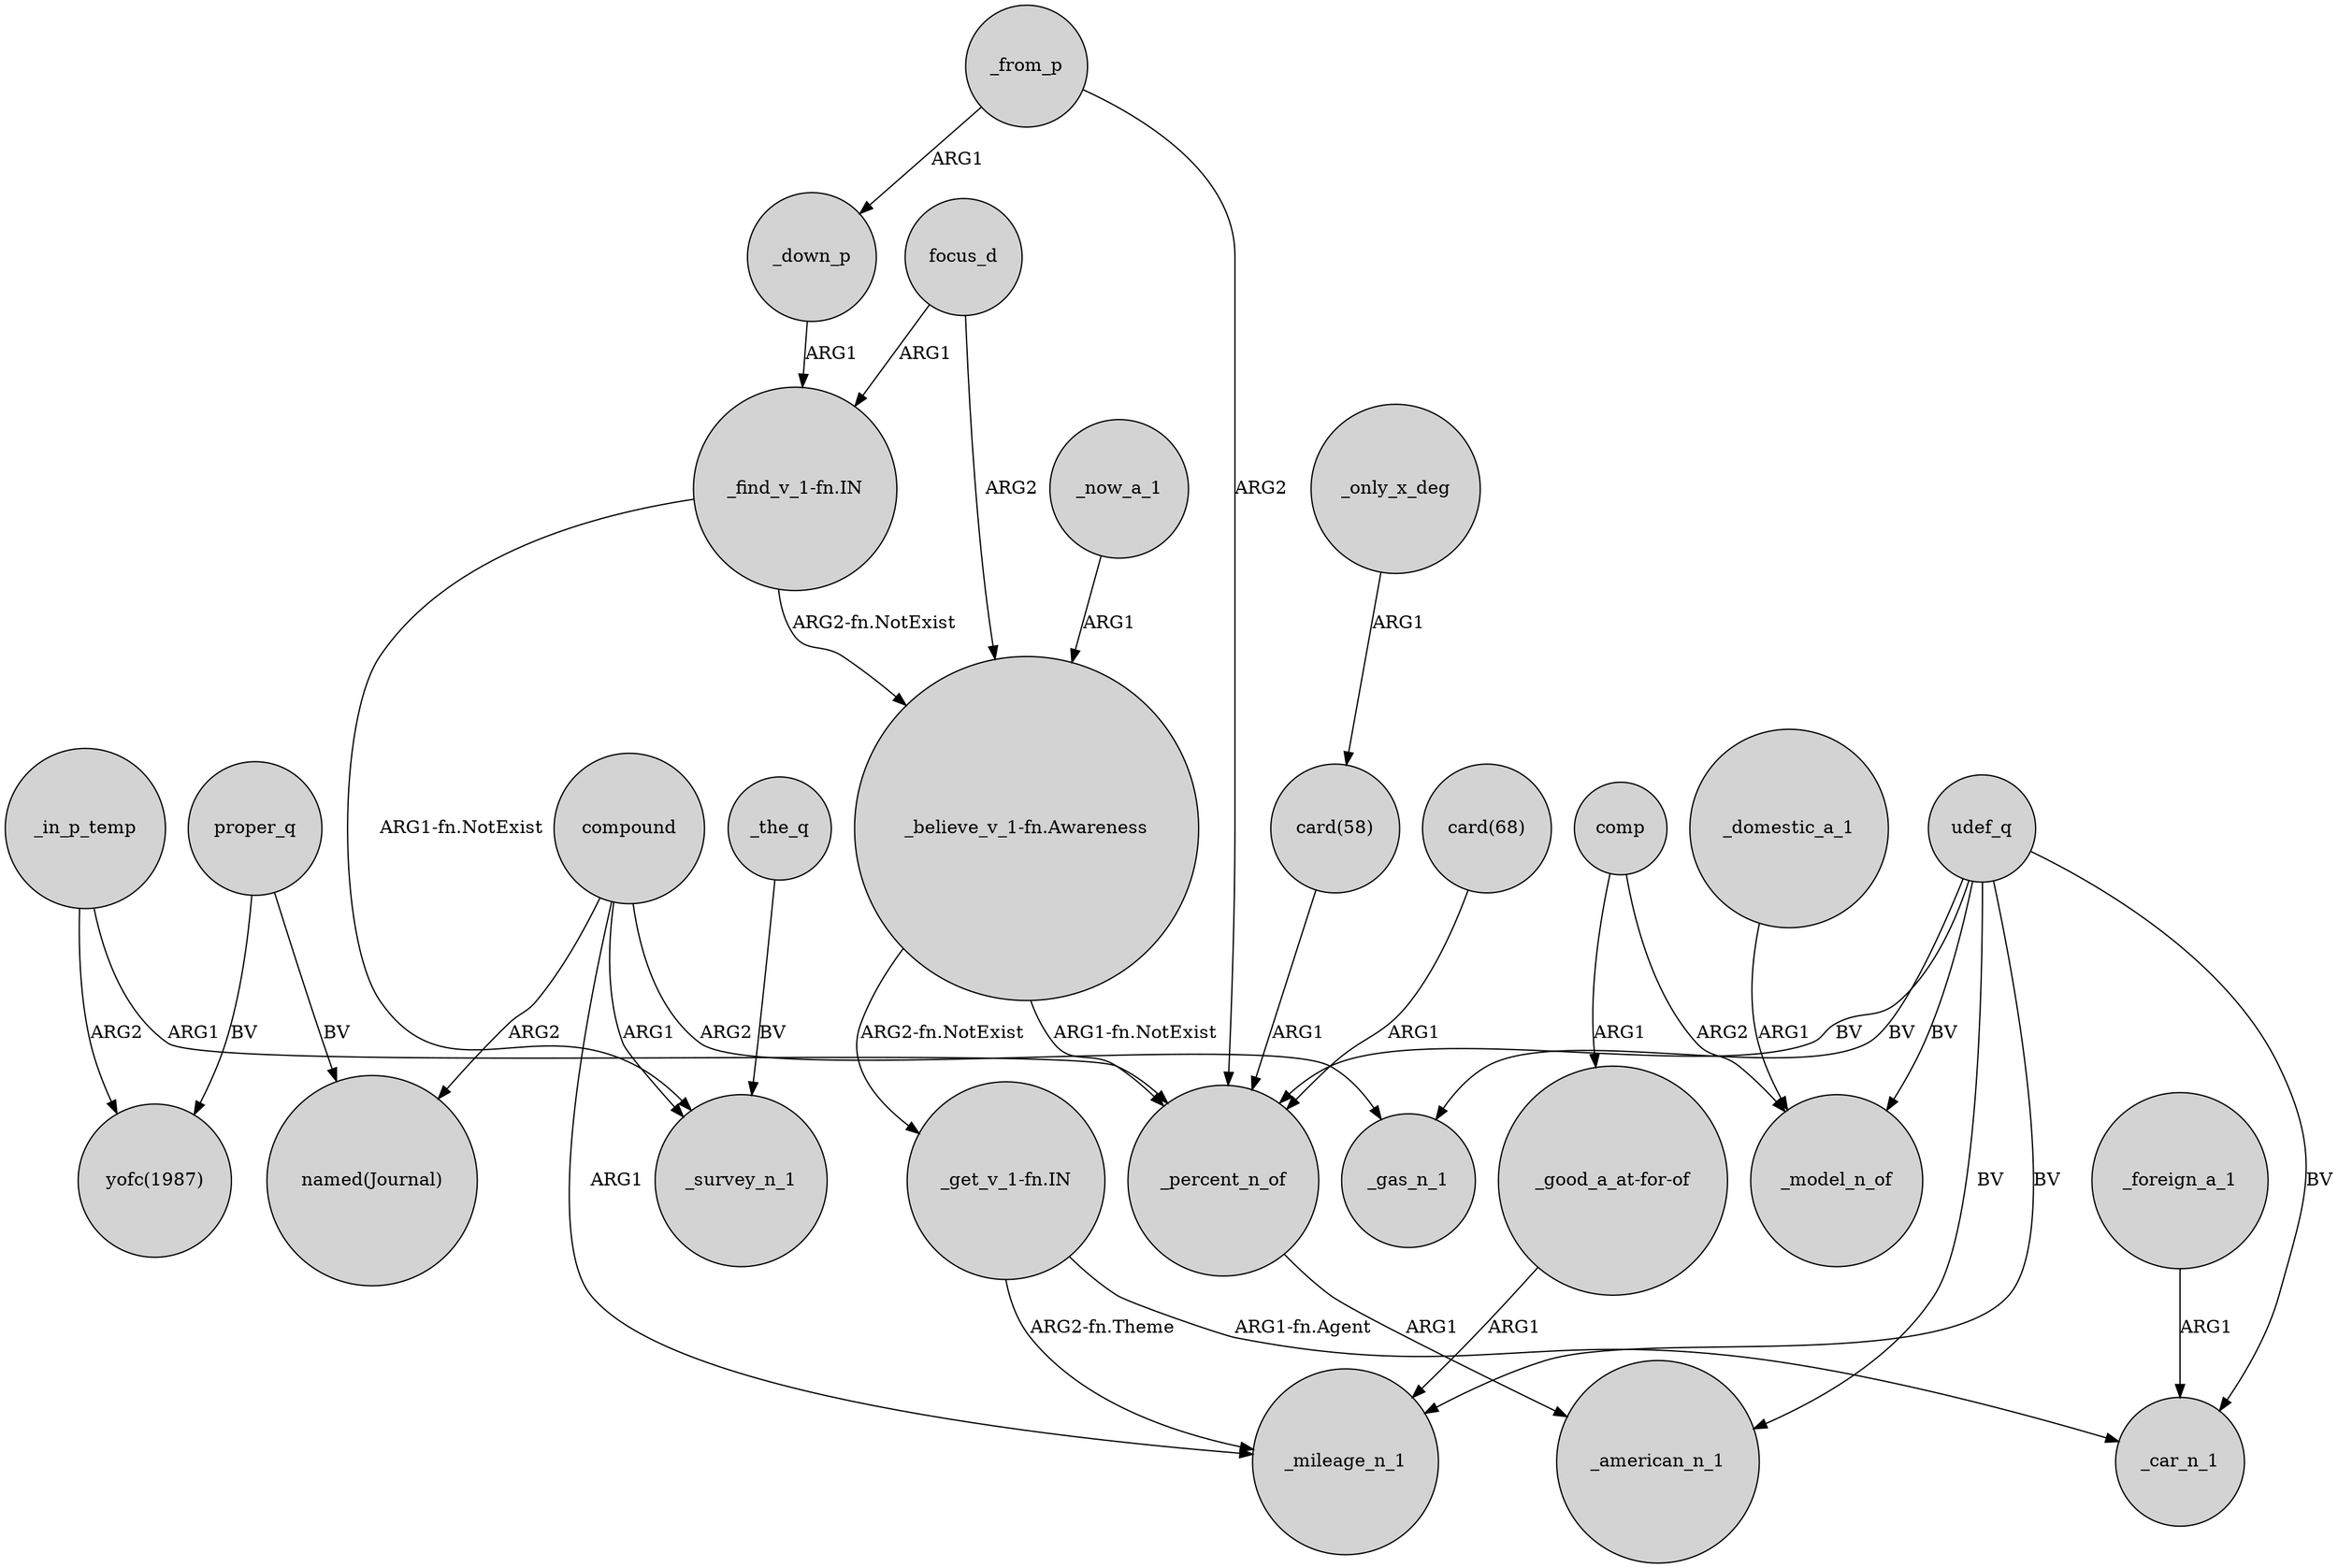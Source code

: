 digraph {
	node [shape=circle style=filled]
	_in_p_temp -> "yofc(1987)" [label=ARG2]
	_down_p -> "_find_v_1-fn.IN" [label=ARG1]
	comp -> "_good_a_at-for-of" [label=ARG1]
	focus_d -> "_find_v_1-fn.IN" [label=ARG1]
	"_believe_v_1-fn.Awareness" -> _percent_n_of [label="ARG1-fn.NotExist"]
	_from_p -> _down_p [label=ARG1]
	_percent_n_of -> _american_n_1 [label=ARG1]
	_in_p_temp -> _percent_n_of [label=ARG1]
	_domestic_a_1 -> _model_n_of [label=ARG1]
	compound -> _survey_n_1 [label=ARG1]
	udef_q -> _mileage_n_1 [label=BV]
	"_good_a_at-for-of" -> _mileage_n_1 [label=ARG1]
	compound -> _gas_n_1 [label=ARG2]
	_only_x_deg -> "card(58)" [label=ARG1]
	"_find_v_1-fn.IN" -> "_believe_v_1-fn.Awareness" [label="ARG2-fn.NotExist"]
	compound -> _mileage_n_1 [label=ARG1]
	_the_q -> _survey_n_1 [label=BV]
	_now_a_1 -> "_believe_v_1-fn.Awareness" [label=ARG1]
	"card(58)" -> _percent_n_of [label=ARG1]
	"_find_v_1-fn.IN" -> _survey_n_1 [label="ARG1-fn.NotExist"]
	comp -> _model_n_of [label=ARG2]
	udef_q -> _gas_n_1 [label=BV]
	udef_q -> _american_n_1 [label=BV]
	proper_q -> "yofc(1987)" [label=BV]
	compound -> "named(Journal)" [label=ARG2]
	focus_d -> "_believe_v_1-fn.Awareness" [label=ARG2]
	udef_q -> _car_n_1 [label=BV]
	"_believe_v_1-fn.Awareness" -> "_get_v_1-fn.IN" [label="ARG2-fn.NotExist"]
	"_get_v_1-fn.IN" -> _car_n_1 [label="ARG1-fn.Agent"]
	udef_q -> _model_n_of [label=BV]
	_from_p -> _percent_n_of [label=ARG2]
	udef_q -> _percent_n_of [label=BV]
	_foreign_a_1 -> _car_n_1 [label=ARG1]
	"card(68)" -> _percent_n_of [label=ARG1]
	proper_q -> "named(Journal)" [label=BV]
	"_get_v_1-fn.IN" -> _mileage_n_1 [label="ARG2-fn.Theme"]
}
